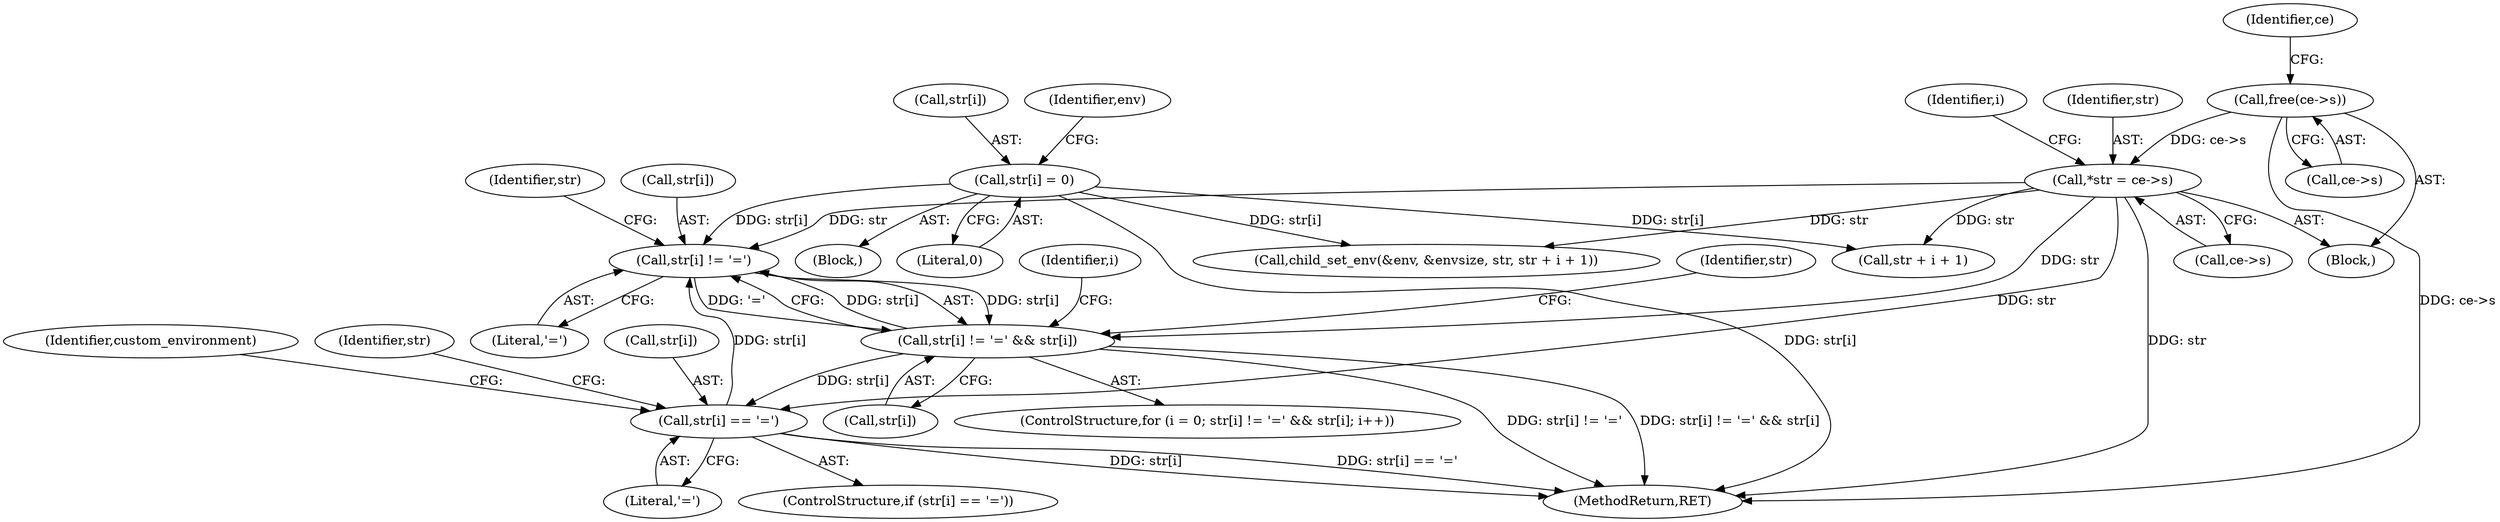digraph "0_mindrot_85bdcd7c92fe7ff133bbc4e10a65c91810f88755@array" {
"1000326" [label="(Call,str[i] != '=')"];
"1000325" [label="(Call,str[i] != '=' && str[i])"];
"1000326" [label="(Call,str[i] != '=')"];
"1000343" [label="(Call,str[i] = 0)"];
"1000337" [label="(Call,str[i] == '=')"];
"1000316" [label="(Call,*str = ce->s)"];
"1000364" [label="(Call,free(ce->s))"];
"1000326" [label="(Call,str[i] != '=')"];
"1000331" [label="(Call,str[i])"];
"1000321" [label="(ControlStructure,for (i = 0; str[i] != '=' && str[i]; i++))"];
"1000350" [label="(Identifier,env)"];
"1000365" [label="(Call,ce->s)"];
"1000630" [label="(MethodReturn,RET)"];
"1000360" [label="(Identifier,custom_environment)"];
"1000364" [label="(Call,free(ce->s))"];
"1000318" [label="(Call,ce->s)"];
"1000345" [label="(Identifier,str)"];
"1000342" [label="(Block,)"];
"1000323" [label="(Identifier,i)"];
"1000317" [label="(Identifier,str)"];
"1000369" [label="(Identifier,ce)"];
"1000310" [label="(Block,)"];
"1000335" [label="(Identifier,i)"];
"1000344" [label="(Call,str[i])"];
"1000347" [label="(Literal,0)"];
"1000337" [label="(Call,str[i] == '=')"];
"1000339" [label="(Identifier,str)"];
"1000332" [label="(Identifier,str)"];
"1000330" [label="(Literal,'=')"];
"1000348" [label="(Call,child_set_env(&env, &envsize, str, str + i + 1))"];
"1000336" [label="(ControlStructure,if (str[i] == '='))"];
"1000327" [label="(Call,str[i])"];
"1000343" [label="(Call,str[i] = 0)"];
"1000338" [label="(Call,str[i])"];
"1000354" [label="(Call,str + i + 1)"];
"1000341" [label="(Literal,'=')"];
"1000316" [label="(Call,*str = ce->s)"];
"1000325" [label="(Call,str[i] != '=' && str[i])"];
"1000326" -> "1000325"  [label="AST: "];
"1000326" -> "1000330"  [label="CFG: "];
"1000327" -> "1000326"  [label="AST: "];
"1000330" -> "1000326"  [label="AST: "];
"1000332" -> "1000326"  [label="CFG: "];
"1000325" -> "1000326"  [label="CFG: "];
"1000326" -> "1000325"  [label="DDG: str[i]"];
"1000326" -> "1000325"  [label="DDG: '='"];
"1000325" -> "1000326"  [label="DDG: str[i]"];
"1000343" -> "1000326"  [label="DDG: str[i]"];
"1000337" -> "1000326"  [label="DDG: str[i]"];
"1000316" -> "1000326"  [label="DDG: str"];
"1000325" -> "1000321"  [label="AST: "];
"1000325" -> "1000331"  [label="CFG: "];
"1000331" -> "1000325"  [label="AST: "];
"1000335" -> "1000325"  [label="CFG: "];
"1000339" -> "1000325"  [label="CFG: "];
"1000325" -> "1000630"  [label="DDG: str[i] != '='"];
"1000325" -> "1000630"  [label="DDG: str[i] != '=' && str[i]"];
"1000316" -> "1000325"  [label="DDG: str"];
"1000325" -> "1000337"  [label="DDG: str[i]"];
"1000343" -> "1000342"  [label="AST: "];
"1000343" -> "1000347"  [label="CFG: "];
"1000344" -> "1000343"  [label="AST: "];
"1000347" -> "1000343"  [label="AST: "];
"1000350" -> "1000343"  [label="CFG: "];
"1000343" -> "1000630"  [label="DDG: str[i]"];
"1000343" -> "1000348"  [label="DDG: str[i]"];
"1000343" -> "1000354"  [label="DDG: str[i]"];
"1000337" -> "1000336"  [label="AST: "];
"1000337" -> "1000341"  [label="CFG: "];
"1000338" -> "1000337"  [label="AST: "];
"1000341" -> "1000337"  [label="AST: "];
"1000345" -> "1000337"  [label="CFG: "];
"1000360" -> "1000337"  [label="CFG: "];
"1000337" -> "1000630"  [label="DDG: str[i]"];
"1000337" -> "1000630"  [label="DDG: str[i] == '='"];
"1000316" -> "1000337"  [label="DDG: str"];
"1000316" -> "1000310"  [label="AST: "];
"1000316" -> "1000318"  [label="CFG: "];
"1000317" -> "1000316"  [label="AST: "];
"1000318" -> "1000316"  [label="AST: "];
"1000323" -> "1000316"  [label="CFG: "];
"1000316" -> "1000630"  [label="DDG: str"];
"1000364" -> "1000316"  [label="DDG: ce->s"];
"1000316" -> "1000348"  [label="DDG: str"];
"1000316" -> "1000354"  [label="DDG: str"];
"1000364" -> "1000310"  [label="AST: "];
"1000364" -> "1000365"  [label="CFG: "];
"1000365" -> "1000364"  [label="AST: "];
"1000369" -> "1000364"  [label="CFG: "];
"1000364" -> "1000630"  [label="DDG: ce->s"];
}
